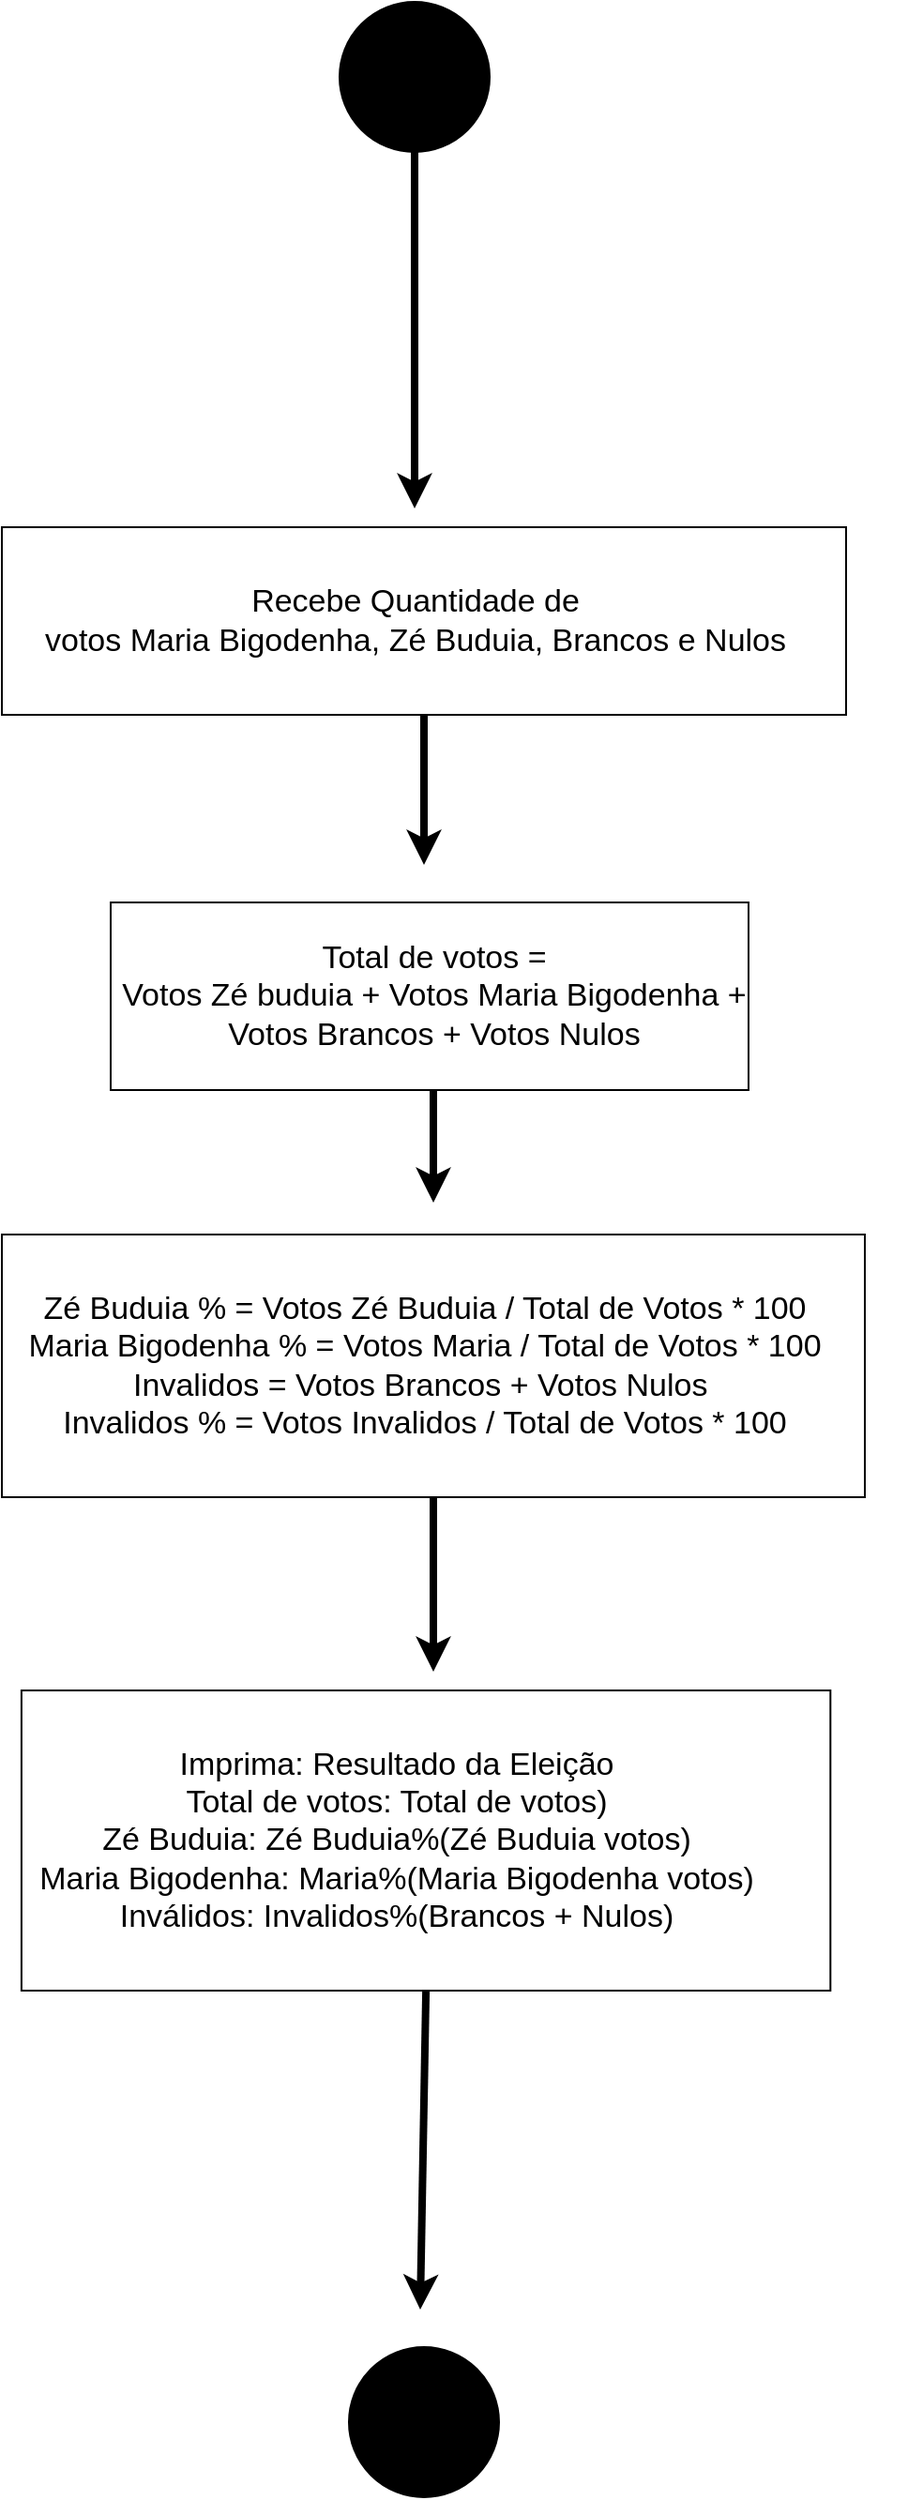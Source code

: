<mxfile version="20.2.3" type="device"><diagram id="4r7BQTuDiQfXBomtSZU6" name="Página-1"><mxGraphModel dx="1574" dy="877" grid="1" gridSize="10" guides="1" tooltips="1" connect="1" arrows="1" fold="1" page="1" pageScale="1" pageWidth="1169" pageHeight="1654" math="0" shadow="0"><root><mxCell id="0"/><mxCell id="1" parent="0"/><mxCell id="aTIEH3sa-fxpLB4gaUmf-6" style="edgeStyle=none;rounded=0;orthogonalLoop=1;jettySize=auto;html=1;exitX=0.5;exitY=1;exitDx=0;exitDy=0;strokeWidth=4;" parent="1" source="aTIEH3sa-fxpLB4gaUmf-2" edge="1"><mxGeometry relative="1" as="geometry"><mxPoint x="470" y="440" as="targetPoint"/></mxGeometry></mxCell><mxCell id="aTIEH3sa-fxpLB4gaUmf-2" value="" style="ellipse;whiteSpace=wrap;html=1;aspect=fixed;fillColor=#000000;" parent="1" vertex="1"><mxGeometry x="430" y="170" width="80" height="80" as="geometry"/></mxCell><mxCell id="aTIEH3sa-fxpLB4gaUmf-4" value="" style="rounded=0;whiteSpace=wrap;html=1;fillColor=#FFFFFF;" parent="1" vertex="1"><mxGeometry x="250" y="450" width="450" height="100" as="geometry"/></mxCell><mxCell id="aTIEH3sa-fxpLB4gaUmf-43" style="edgeStyle=none;rounded=0;orthogonalLoop=1;jettySize=auto;html=1;fontSize=17;strokeWidth=4;exitX=0.5;exitY=1;exitDx=0;exitDy=0;" parent="1" source="aTIEH3sa-fxpLB4gaUmf-4" edge="1"><mxGeometry relative="1" as="geometry"><mxPoint x="475" y="630" as="targetPoint"/><mxPoint x="478" y="550" as="sourcePoint"/></mxGeometry></mxCell><mxCell id="aTIEH3sa-fxpLB4gaUmf-8" value="&lt;span style=&quot;font-size: 17px;&quot;&gt;Recebe Quantidade de &lt;br&gt;votos Maria Bigodenha, Zé Buduia, Brancos e Nulos&lt;br&gt;&lt;/span&gt;" style="text;html=1;resizable=0;autosize=1;align=center;verticalAlign=middle;points=[];fillColor=none;strokeColor=none;rounded=0;" parent="1" vertex="1"><mxGeometry x="260" y="475" width="420" height="50" as="geometry"/></mxCell><mxCell id="vuDwFxVO1mmGwfBEnjS7-3" style="edgeStyle=none;rounded=0;orthogonalLoop=1;jettySize=auto;html=1;strokeWidth=4;" edge="1" parent="1" source="aTIEH3sa-fxpLB4gaUmf-17"><mxGeometry relative="1" as="geometry"><mxPoint x="480" y="1060" as="targetPoint"/></mxGeometry></mxCell><mxCell id="aTIEH3sa-fxpLB4gaUmf-17" value="" style="rounded=0;whiteSpace=wrap;html=1;fillColor=#FFFFFF;" parent="1" vertex="1"><mxGeometry x="250" y="827" width="460" height="140" as="geometry"/></mxCell><mxCell id="aTIEH3sa-fxpLB4gaUmf-19" value="&lt;span style=&quot;font-size: 17px;&quot;&gt;Zé Buduia % = Votos Zé Buduia / Total de Votos * 100&lt;br&gt;&lt;/span&gt;&lt;span style=&quot;font-size: 17px;&quot;&gt;Maria Bigodenha % = Votos Maria / Total de Votos * 100&lt;br&gt;&lt;/span&gt;&lt;span style=&quot;font-size: 17px;&quot;&gt;Invalidos = Votos Brancos + Votos Nulos&amp;nbsp;&lt;br&gt;&lt;/span&gt;&lt;span style=&quot;font-size: 17px;&quot;&gt;Invalidos % = Votos Invalidos / Total de Votos * 100&lt;/span&gt;&lt;span style=&quot;font-size: 17px;&quot;&gt;&lt;br&gt;&lt;/span&gt;" style="text;html=1;resizable=0;autosize=1;align=center;verticalAlign=middle;points=[];fillColor=none;strokeColor=none;rounded=0;" parent="1" vertex="1"><mxGeometry x="250" y="847" width="450" height="100" as="geometry"/></mxCell><mxCell id="aTIEH3sa-fxpLB4gaUmf-55" value="" style="group" parent="1" vertex="1" connectable="0"><mxGeometry x="250" y="1070" width="490" height="160" as="geometry"/></mxCell><mxCell id="aTIEH3sa-fxpLB4gaUmf-48" value="" style="rounded=0;whiteSpace=wrap;html=1;fillColor=#FFFFFF;" parent="aTIEH3sa-fxpLB4gaUmf-55" vertex="1"><mxGeometry x="10.453" width="431.2" height="160" as="geometry"/></mxCell><mxCell id="aTIEH3sa-fxpLB4gaUmf-49" value="&lt;font style=&quot;font-size: 17px;&quot;&gt;Imprima: Resultado da Eleição&lt;br&gt;Total de votos: Total de votos)&lt;br&gt;Zé Buduia: Zé Buduia%(Zé Buduia votos)&lt;br&gt;Maria Bigodenha: Maria%(Maria Bigodenha votos)&lt;br&gt;Inválidos: Invalidos%(Brancos + Nulos)&lt;br&gt;&lt;/font&gt;" style="text;html=1;resizable=0;autosize=1;align=center;verticalAlign=middle;points=[];fillColor=none;strokeColor=none;rounded=0;" parent="aTIEH3sa-fxpLB4gaUmf-55" vertex="1"><mxGeometry x="10.453" y="20" width="400" height="120" as="geometry"/></mxCell><mxCell id="aTIEH3sa-fxpLB4gaUmf-61" style="edgeStyle=none;rounded=0;orthogonalLoop=1;jettySize=auto;html=1;exitX=0.5;exitY=1;exitDx=0;exitDy=0;fontSize=17;strokeWidth=4;" parent="1" source="aTIEH3sa-fxpLB4gaUmf-48" edge="1"><mxGeometry relative="1" as="geometry"><mxPoint x="473" y="1400" as="targetPoint"/></mxGeometry></mxCell><mxCell id="aTIEH3sa-fxpLB4gaUmf-62" value="" style="ellipse;whiteSpace=wrap;html=1;aspect=fixed;fillColor=#000000;" parent="1" vertex="1"><mxGeometry x="435" y="1420" width="80" height="80" as="geometry"/></mxCell><mxCell id="vuDwFxVO1mmGwfBEnjS7-1" value="" style="group" vertex="1" connectable="0" parent="1"><mxGeometry x="300" y="650" width="360" height="100" as="geometry"/></mxCell><mxCell id="aTIEH3sa-fxpLB4gaUmf-25" value="" style="rounded=0;whiteSpace=wrap;html=1;fillColor=#FFFFFF;" parent="vuDwFxVO1mmGwfBEnjS7-1" vertex="1"><mxGeometry x="8" width="340" height="100" as="geometry"/></mxCell><mxCell id="aTIEH3sa-fxpLB4gaUmf-26" value="&lt;span style=&quot;font-size: 17px;&quot;&gt;Total de votos =&lt;br&gt;Votos Zé buduia + Votos Maria Bigodenha +&lt;br&gt;Votos Brancos + Votos Nulos&lt;br&gt;&lt;/span&gt;" style="text;html=1;resizable=0;autosize=1;align=center;verticalAlign=middle;points=[];fillColor=none;strokeColor=none;rounded=0;" parent="vuDwFxVO1mmGwfBEnjS7-1" vertex="1"><mxGeometry y="15" width="360" height="70" as="geometry"/></mxCell><mxCell id="vuDwFxVO1mmGwfBEnjS7-2" style="edgeStyle=none;rounded=0;orthogonalLoop=1;jettySize=auto;html=1;strokeWidth=4;" edge="1" parent="1"><mxGeometry relative="1" as="geometry"><mxPoint x="480" y="810" as="targetPoint"/><mxPoint x="480" y="750" as="sourcePoint"/></mxGeometry></mxCell></root></mxGraphModel></diagram></mxfile>